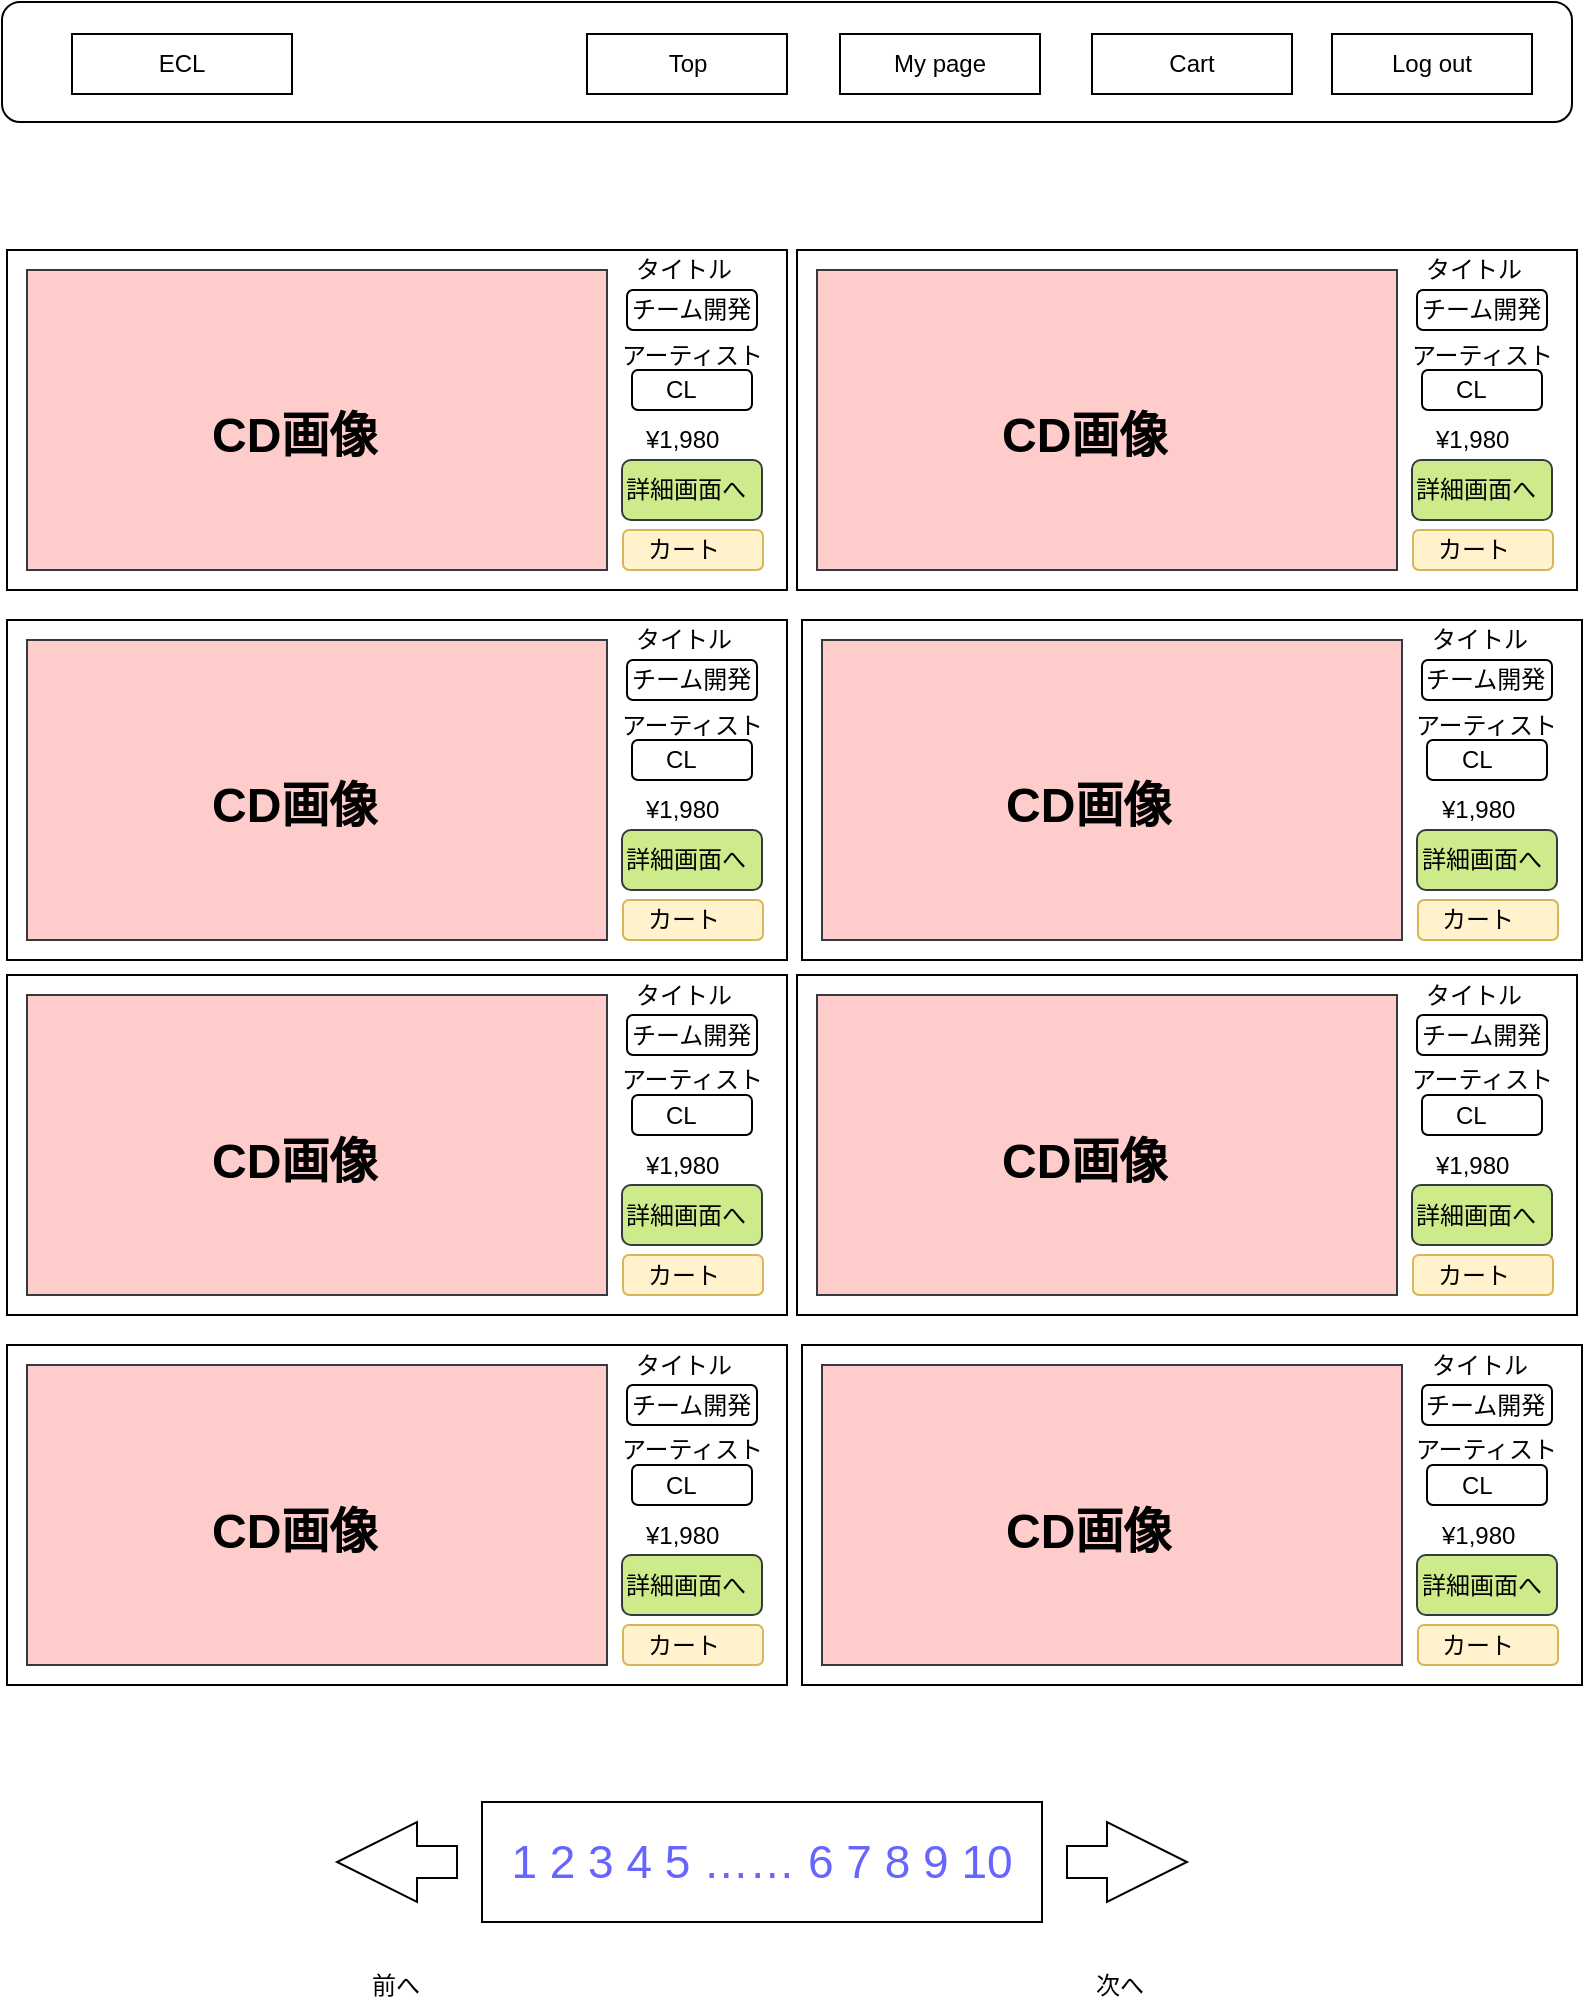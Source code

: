 <mxfile version="10.8.9" type="github"><diagram id="DscVsH9sAaSAuxc2mQHo" name="Page-1"><mxGraphModel dx="1398" dy="726" grid="1" gridSize="10" guides="1" tooltips="1" connect="1" arrows="1" fold="1" page="1" pageScale="1" pageWidth="1169" pageHeight="1654" math="0" shadow="0"><root><mxCell id="0"/><mxCell id="1" parent="0"/><mxCell id="MUcNa298eYOiDR0zBk3g-1" value="" style="rounded=0;whiteSpace=wrap;html=1;strokeWidth=1;fillColor=none;gradientColor=none;align=left;" parent="1" vertex="1"><mxGeometry x="171.5" y="234" width="390" height="170" as="geometry"/></mxCell><mxCell id="MUcNa298eYOiDR0zBk3g-2" value="" style="rounded=0;whiteSpace=wrap;html=1;strokeWidth=1;fillColor=#ffcccc;align=left;strokeColor=#36393d;" parent="1" vertex="1"><mxGeometry x="181.5" y="244" width="290" height="150" as="geometry"/></mxCell><mxCell id="MUcNa298eYOiDR0zBk3g-3" value="&lt;h1&gt;CD画像&lt;/h1&gt;" style="text;html=1;resizable=0;points=[];autosize=1;align=left;verticalAlign=top;spacingTop=-4;" parent="1" vertex="1"><mxGeometry x="271.5" y="294" width="100" height="50" as="geometry"/></mxCell><mxCell id="MUcNa298eYOiDR0zBk3g-4" value="詳細画面へ" style="rounded=1;whiteSpace=wrap;html=1;strokeWidth=1;fillColor=#cdeb8b;align=left;strokeColor=#36393d;" parent="1" vertex="1"><mxGeometry x="479" y="339" width="70" height="30" as="geometry"/></mxCell><mxCell id="MUcNa298eYOiDR0zBk3g-5" value="タイトル" style="text;html=1;resizable=0;points=[];autosize=1;align=left;verticalAlign=top;spacingTop=-4;" parent="1" vertex="1"><mxGeometry x="484" y="234" width="60" height="20" as="geometry"/></mxCell><mxCell id="MUcNa298eYOiDR0zBk3g-6" value="チーム開発" style="text;html=1;resizable=0;points=[];autosize=1;align=left;verticalAlign=top;spacingTop=-4;" parent="1" vertex="1"><mxGeometry x="481.5" y="254" width="80" height="20" as="geometry"/></mxCell><mxCell id="MUcNa298eYOiDR0zBk3g-7" value="" style="rounded=1;whiteSpace=wrap;html=1;strokeWidth=1;fillColor=none;gradientColor=none;align=left;" parent="1" vertex="1"><mxGeometry x="484" y="294" width="60" height="20" as="geometry"/></mxCell><mxCell id="MUcNa298eYOiDR0zBk3g-8" value="" style="rounded=1;whiteSpace=wrap;html=1;strokeWidth=1;fillColor=none;gradientColor=none;align=left;" parent="1" vertex="1"><mxGeometry x="481.5" y="254" width="65" height="20" as="geometry"/></mxCell><mxCell id="MUcNa298eYOiDR0zBk3g-9" value="CL" style="text;html=1;resizable=0;points=[];autosize=1;align=left;verticalAlign=top;spacingTop=-4;" parent="1" vertex="1"><mxGeometry x="499" y="294" width="30" height="20" as="geometry"/></mxCell><mxCell id="MUcNa298eYOiDR0zBk3g-10" value="¥1,980" style="text;html=1;resizable=0;points=[];autosize=1;align=left;verticalAlign=top;spacingTop=-4;" parent="1" vertex="1"><mxGeometry x="489" y="319" width="50" height="20" as="geometry"/></mxCell><mxCell id="MUcNa298eYOiDR0zBk3g-11" value="アーティスト" style="text;html=1;resizable=0;points=[];autosize=1;align=left;verticalAlign=top;spacingTop=-4;" parent="1" vertex="1"><mxGeometry x="476.5" y="276.5" width="90" height="20" as="geometry"/></mxCell><mxCell id="MUcNa298eYOiDR0zBk3g-12" value="" style="rounded=1;whiteSpace=wrap;html=1;strokeWidth=1;fillColor=#fff2cc;align=left;strokeColor=#d6b656;" parent="1" vertex="1"><mxGeometry x="479.5" y="374" width="70" height="20" as="geometry"/></mxCell><mxCell id="MUcNa298eYOiDR0zBk3g-13" value="カート" style="text;html=1;resizable=0;points=[];autosize=1;align=left;verticalAlign=top;spacingTop=-4;" parent="1" vertex="1"><mxGeometry x="489.5" y="374" width="50" height="20" as="geometry"/></mxCell><mxCell id="MUcNa298eYOiDR0zBk3g-14" value="" style="rounded=0;whiteSpace=wrap;html=1;strokeWidth=1;fillColor=none;gradientColor=none;align=left;" parent="1" vertex="1"><mxGeometry x="566.5" y="234" width="390" height="170" as="geometry"/></mxCell><mxCell id="MUcNa298eYOiDR0zBk3g-15" value="" style="rounded=0;whiteSpace=wrap;html=1;strokeWidth=1;fillColor=#ffcccc;align=left;strokeColor=#36393d;" parent="1" vertex="1"><mxGeometry x="576.5" y="244" width="290" height="150" as="geometry"/></mxCell><mxCell id="MUcNa298eYOiDR0zBk3g-16" value="&lt;h1&gt;CD画像&lt;/h1&gt;" style="text;html=1;resizable=0;points=[];autosize=1;align=left;verticalAlign=top;spacingTop=-4;" parent="1" vertex="1"><mxGeometry x="666.5" y="294" width="100" height="50" as="geometry"/></mxCell><mxCell id="MUcNa298eYOiDR0zBk3g-17" value="詳細画面へ" style="rounded=1;whiteSpace=wrap;html=1;strokeWidth=1;fillColor=#cdeb8b;align=left;strokeColor=#36393d;" parent="1" vertex="1"><mxGeometry x="874" y="339" width="70" height="30" as="geometry"/></mxCell><mxCell id="MUcNa298eYOiDR0zBk3g-18" value="タイトル" style="text;html=1;resizable=0;points=[];autosize=1;align=left;verticalAlign=top;spacingTop=-4;" parent="1" vertex="1"><mxGeometry x="879" y="234" width="60" height="20" as="geometry"/></mxCell><mxCell id="MUcNa298eYOiDR0zBk3g-19" value="チーム開発" style="text;html=1;resizable=0;points=[];autosize=1;align=left;verticalAlign=top;spacingTop=-4;" parent="1" vertex="1"><mxGeometry x="876.5" y="254" width="80" height="20" as="geometry"/></mxCell><mxCell id="MUcNa298eYOiDR0zBk3g-20" value="" style="rounded=1;whiteSpace=wrap;html=1;strokeWidth=1;fillColor=none;gradientColor=none;align=left;" parent="1" vertex="1"><mxGeometry x="879" y="294" width="60" height="20" as="geometry"/></mxCell><mxCell id="MUcNa298eYOiDR0zBk3g-21" value="" style="rounded=1;whiteSpace=wrap;html=1;strokeWidth=1;fillColor=none;gradientColor=none;align=left;" parent="1" vertex="1"><mxGeometry x="876.5" y="254" width="65" height="20" as="geometry"/></mxCell><mxCell id="MUcNa298eYOiDR0zBk3g-22" value="CL" style="text;html=1;resizable=0;points=[];autosize=1;align=left;verticalAlign=top;spacingTop=-4;" parent="1" vertex="1"><mxGeometry x="894" y="294" width="30" height="20" as="geometry"/></mxCell><mxCell id="MUcNa298eYOiDR0zBk3g-23" value="¥1,980" style="text;html=1;resizable=0;points=[];autosize=1;align=left;verticalAlign=top;spacingTop=-4;" parent="1" vertex="1"><mxGeometry x="884" y="319" width="50" height="20" as="geometry"/></mxCell><mxCell id="MUcNa298eYOiDR0zBk3g-24" value="アーティスト" style="text;html=1;resizable=0;points=[];autosize=1;align=left;verticalAlign=top;spacingTop=-4;" parent="1" vertex="1"><mxGeometry x="871.5" y="276.5" width="90" height="20" as="geometry"/></mxCell><mxCell id="MUcNa298eYOiDR0zBk3g-25" value="" style="rounded=1;whiteSpace=wrap;html=1;strokeWidth=1;fillColor=#fff2cc;align=left;strokeColor=#d6b656;" parent="1" vertex="1"><mxGeometry x="874.5" y="374" width="70" height="20" as="geometry"/></mxCell><mxCell id="MUcNa298eYOiDR0zBk3g-26" value="カート" style="text;html=1;resizable=0;points=[];autosize=1;align=left;verticalAlign=top;spacingTop=-4;" parent="1" vertex="1"><mxGeometry x="884.5" y="374" width="50" height="20" as="geometry"/></mxCell><mxCell id="MUcNa298eYOiDR0zBk3g-27" value="" style="rounded=0;whiteSpace=wrap;html=1;strokeWidth=1;fillColor=none;gradientColor=none;align=left;" parent="1" vertex="1"><mxGeometry x="171.5" y="419" width="390" height="170" as="geometry"/></mxCell><mxCell id="MUcNa298eYOiDR0zBk3g-28" value="" style="rounded=0;whiteSpace=wrap;html=1;strokeWidth=1;fillColor=#ffcccc;align=left;strokeColor=#36393d;" parent="1" vertex="1"><mxGeometry x="181.5" y="429" width="290" height="150" as="geometry"/></mxCell><mxCell id="MUcNa298eYOiDR0zBk3g-29" value="&lt;h1&gt;CD画像&lt;/h1&gt;" style="text;html=1;resizable=0;points=[];autosize=1;align=left;verticalAlign=top;spacingTop=-4;" parent="1" vertex="1"><mxGeometry x="271.5" y="479" width="100" height="50" as="geometry"/></mxCell><mxCell id="MUcNa298eYOiDR0zBk3g-30" value="詳細画面へ" style="rounded=1;whiteSpace=wrap;html=1;strokeWidth=1;fillColor=#cdeb8b;align=left;strokeColor=#36393d;" parent="1" vertex="1"><mxGeometry x="479" y="524" width="70" height="30" as="geometry"/></mxCell><mxCell id="MUcNa298eYOiDR0zBk3g-31" value="タイトル" style="text;html=1;resizable=0;points=[];autosize=1;align=left;verticalAlign=top;spacingTop=-4;" parent="1" vertex="1"><mxGeometry x="484" y="419" width="60" height="20" as="geometry"/></mxCell><mxCell id="MUcNa298eYOiDR0zBk3g-32" value="チーム開発" style="text;html=1;resizable=0;points=[];autosize=1;align=left;verticalAlign=top;spacingTop=-4;" parent="1" vertex="1"><mxGeometry x="481.5" y="439" width="80" height="20" as="geometry"/></mxCell><mxCell id="MUcNa298eYOiDR0zBk3g-33" value="" style="rounded=1;whiteSpace=wrap;html=1;strokeWidth=1;fillColor=none;gradientColor=none;align=left;" parent="1" vertex="1"><mxGeometry x="484" y="479" width="60" height="20" as="geometry"/></mxCell><mxCell id="MUcNa298eYOiDR0zBk3g-34" value="" style="rounded=1;whiteSpace=wrap;html=1;strokeWidth=1;fillColor=none;gradientColor=none;align=left;" parent="1" vertex="1"><mxGeometry x="481.5" y="439" width="65" height="20" as="geometry"/></mxCell><mxCell id="MUcNa298eYOiDR0zBk3g-35" value="CL" style="text;html=1;resizable=0;points=[];autosize=1;align=left;verticalAlign=top;spacingTop=-4;" parent="1" vertex="1"><mxGeometry x="499" y="479" width="30" height="20" as="geometry"/></mxCell><mxCell id="MUcNa298eYOiDR0zBk3g-36" value="¥1,980" style="text;html=1;resizable=0;points=[];autosize=1;align=left;verticalAlign=top;spacingTop=-4;" parent="1" vertex="1"><mxGeometry x="489" y="504" width="50" height="20" as="geometry"/></mxCell><mxCell id="MUcNa298eYOiDR0zBk3g-37" value="アーティスト" style="text;html=1;resizable=0;points=[];autosize=1;align=left;verticalAlign=top;spacingTop=-4;" parent="1" vertex="1"><mxGeometry x="476.5" y="461.5" width="90" height="20" as="geometry"/></mxCell><mxCell id="MUcNa298eYOiDR0zBk3g-38" value="" style="rounded=1;whiteSpace=wrap;html=1;strokeWidth=1;fillColor=#fff2cc;align=left;strokeColor=#d6b656;" parent="1" vertex="1"><mxGeometry x="479.5" y="559" width="70" height="20" as="geometry"/></mxCell><mxCell id="MUcNa298eYOiDR0zBk3g-39" value="カート" style="text;html=1;resizable=0;points=[];autosize=1;align=left;verticalAlign=top;spacingTop=-4;" parent="1" vertex="1"><mxGeometry x="489.5" y="559" width="50" height="20" as="geometry"/></mxCell><mxCell id="MUcNa298eYOiDR0zBk3g-40" value="" style="rounded=0;whiteSpace=wrap;html=1;strokeWidth=1;fillColor=none;gradientColor=none;align=left;" parent="1" vertex="1"><mxGeometry x="569" y="419" width="390" height="170" as="geometry"/></mxCell><mxCell id="MUcNa298eYOiDR0zBk3g-41" value="" style="rounded=0;whiteSpace=wrap;html=1;strokeWidth=1;fillColor=#ffcccc;align=left;strokeColor=#36393d;" parent="1" vertex="1"><mxGeometry x="579" y="429" width="290" height="150" as="geometry"/></mxCell><mxCell id="MUcNa298eYOiDR0zBk3g-42" value="&lt;h1&gt;CD画像&lt;/h1&gt;" style="text;html=1;resizable=0;points=[];autosize=1;align=left;verticalAlign=top;spacingTop=-4;" parent="1" vertex="1"><mxGeometry x="669" y="479" width="100" height="50" as="geometry"/></mxCell><mxCell id="MUcNa298eYOiDR0zBk3g-43" value="詳細画面へ" style="rounded=1;whiteSpace=wrap;html=1;strokeWidth=1;fillColor=#cdeb8b;align=left;strokeColor=#36393d;" parent="1" vertex="1"><mxGeometry x="876.5" y="524" width="70" height="30" as="geometry"/></mxCell><mxCell id="MUcNa298eYOiDR0zBk3g-44" value="タイトル" style="text;html=1;resizable=0;points=[];autosize=1;align=left;verticalAlign=top;spacingTop=-4;" parent="1" vertex="1"><mxGeometry x="881.5" y="419" width="60" height="20" as="geometry"/></mxCell><mxCell id="MUcNa298eYOiDR0zBk3g-45" value="チーム開発" style="text;html=1;resizable=0;points=[];autosize=1;align=left;verticalAlign=top;spacingTop=-4;" parent="1" vertex="1"><mxGeometry x="879" y="439" width="80" height="20" as="geometry"/></mxCell><mxCell id="MUcNa298eYOiDR0zBk3g-46" value="" style="rounded=1;whiteSpace=wrap;html=1;strokeWidth=1;fillColor=none;gradientColor=none;align=left;" parent="1" vertex="1"><mxGeometry x="881.5" y="479" width="60" height="20" as="geometry"/></mxCell><mxCell id="MUcNa298eYOiDR0zBk3g-47" value="" style="rounded=1;whiteSpace=wrap;html=1;strokeWidth=1;fillColor=none;gradientColor=none;align=left;" parent="1" vertex="1"><mxGeometry x="879" y="439" width="65" height="20" as="geometry"/></mxCell><mxCell id="MUcNa298eYOiDR0zBk3g-48" value="CL" style="text;html=1;resizable=0;points=[];autosize=1;align=left;verticalAlign=top;spacingTop=-4;" parent="1" vertex="1"><mxGeometry x="896.5" y="479" width="30" height="20" as="geometry"/></mxCell><mxCell id="MUcNa298eYOiDR0zBk3g-49" value="¥1,980" style="text;html=1;resizable=0;points=[];autosize=1;align=left;verticalAlign=top;spacingTop=-4;" parent="1" vertex="1"><mxGeometry x="886.5" y="504" width="50" height="20" as="geometry"/></mxCell><mxCell id="MUcNa298eYOiDR0zBk3g-50" value="アーティスト" style="text;html=1;resizable=0;points=[];autosize=1;align=left;verticalAlign=top;spacingTop=-4;" parent="1" vertex="1"><mxGeometry x="874" y="461.5" width="90" height="20" as="geometry"/></mxCell><mxCell id="MUcNa298eYOiDR0zBk3g-51" value="" style="rounded=1;whiteSpace=wrap;html=1;strokeWidth=1;fillColor=#fff2cc;align=left;strokeColor=#d6b656;" parent="1" vertex="1"><mxGeometry x="877" y="559" width="70" height="20" as="geometry"/></mxCell><mxCell id="MUcNa298eYOiDR0zBk3g-52" value="カート" style="text;html=1;resizable=0;points=[];autosize=1;align=left;verticalAlign=top;spacingTop=-4;" parent="1" vertex="1"><mxGeometry x="887" y="559" width="50" height="20" as="geometry"/></mxCell><mxCell id="MUcNa298eYOiDR0zBk3g-53" value="" style="rounded=0;whiteSpace=wrap;html=1;strokeWidth=1;fillColor=none;gradientColor=none;align=left;" parent="1" vertex="1"><mxGeometry x="171.5" y="596.5" width="390" height="170" as="geometry"/></mxCell><mxCell id="MUcNa298eYOiDR0zBk3g-54" value="" style="rounded=0;whiteSpace=wrap;html=1;strokeWidth=1;fillColor=#ffcccc;align=left;strokeColor=#36393d;" parent="1" vertex="1"><mxGeometry x="181.5" y="606.5" width="290" height="150" as="geometry"/></mxCell><mxCell id="MUcNa298eYOiDR0zBk3g-55" value="&lt;h1&gt;CD画像&lt;/h1&gt;" style="text;html=1;resizable=0;points=[];autosize=1;align=left;verticalAlign=top;spacingTop=-4;" parent="1" vertex="1"><mxGeometry x="271.5" y="656.5" width="100" height="50" as="geometry"/></mxCell><mxCell id="MUcNa298eYOiDR0zBk3g-56" value="詳細画面へ" style="rounded=1;whiteSpace=wrap;html=1;strokeWidth=1;fillColor=#cdeb8b;align=left;strokeColor=#36393d;" parent="1" vertex="1"><mxGeometry x="479" y="701.5" width="70" height="30" as="geometry"/></mxCell><mxCell id="MUcNa298eYOiDR0zBk3g-57" value="タイトル" style="text;html=1;resizable=0;points=[];autosize=1;align=left;verticalAlign=top;spacingTop=-4;" parent="1" vertex="1"><mxGeometry x="484" y="596.5" width="60" height="20" as="geometry"/></mxCell><mxCell id="MUcNa298eYOiDR0zBk3g-58" value="チーム開発" style="text;html=1;resizable=0;points=[];autosize=1;align=left;verticalAlign=top;spacingTop=-4;" parent="1" vertex="1"><mxGeometry x="481.5" y="616.5" width="80" height="20" as="geometry"/></mxCell><mxCell id="MUcNa298eYOiDR0zBk3g-59" value="" style="rounded=1;whiteSpace=wrap;html=1;strokeWidth=1;fillColor=none;gradientColor=none;align=left;" parent="1" vertex="1"><mxGeometry x="484" y="656.5" width="60" height="20" as="geometry"/></mxCell><mxCell id="MUcNa298eYOiDR0zBk3g-60" value="" style="rounded=1;whiteSpace=wrap;html=1;strokeWidth=1;fillColor=none;gradientColor=none;align=left;" parent="1" vertex="1"><mxGeometry x="481.5" y="616.5" width="65" height="20" as="geometry"/></mxCell><mxCell id="MUcNa298eYOiDR0zBk3g-61" value="CL" style="text;html=1;resizable=0;points=[];autosize=1;align=left;verticalAlign=top;spacingTop=-4;" parent="1" vertex="1"><mxGeometry x="499" y="656.5" width="30" height="20" as="geometry"/></mxCell><mxCell id="MUcNa298eYOiDR0zBk3g-62" value="¥1,980" style="text;html=1;resizable=0;points=[];autosize=1;align=left;verticalAlign=top;spacingTop=-4;" parent="1" vertex="1"><mxGeometry x="489" y="681.5" width="50" height="20" as="geometry"/></mxCell><mxCell id="MUcNa298eYOiDR0zBk3g-63" value="アーティスト" style="text;html=1;resizable=0;points=[];autosize=1;align=left;verticalAlign=top;spacingTop=-4;" parent="1" vertex="1"><mxGeometry x="476.5" y="639" width="90" height="20" as="geometry"/></mxCell><mxCell id="MUcNa298eYOiDR0zBk3g-64" value="" style="rounded=1;whiteSpace=wrap;html=1;strokeWidth=1;fillColor=#fff2cc;align=left;strokeColor=#d6b656;" parent="1" vertex="1"><mxGeometry x="479.5" y="736.5" width="70" height="20" as="geometry"/></mxCell><mxCell id="MUcNa298eYOiDR0zBk3g-65" value="カート" style="text;html=1;resizable=0;points=[];autosize=1;align=left;verticalAlign=top;spacingTop=-4;" parent="1" vertex="1"><mxGeometry x="489.5" y="736.5" width="50" height="20" as="geometry"/></mxCell><mxCell id="MUcNa298eYOiDR0zBk3g-66" value="" style="rounded=0;whiteSpace=wrap;html=1;strokeWidth=1;fillColor=none;gradientColor=none;align=left;" parent="1" vertex="1"><mxGeometry x="566.5" y="596.5" width="390" height="170" as="geometry"/></mxCell><mxCell id="MUcNa298eYOiDR0zBk3g-67" value="" style="rounded=0;whiteSpace=wrap;html=1;strokeWidth=1;fillColor=#ffcccc;align=left;strokeColor=#36393d;" parent="1" vertex="1"><mxGeometry x="576.5" y="606.5" width="290" height="150" as="geometry"/></mxCell><mxCell id="MUcNa298eYOiDR0zBk3g-68" value="&lt;h1&gt;CD画像&lt;/h1&gt;" style="text;html=1;resizable=0;points=[];autosize=1;align=left;verticalAlign=top;spacingTop=-4;" parent="1" vertex="1"><mxGeometry x="666.5" y="656.5" width="100" height="50" as="geometry"/></mxCell><mxCell id="MUcNa298eYOiDR0zBk3g-69" value="詳細画面へ" style="rounded=1;whiteSpace=wrap;html=1;strokeWidth=1;fillColor=#cdeb8b;align=left;strokeColor=#36393d;" parent="1" vertex="1"><mxGeometry x="874" y="701.5" width="70" height="30" as="geometry"/></mxCell><mxCell id="MUcNa298eYOiDR0zBk3g-70" value="タイトル" style="text;html=1;resizable=0;points=[];autosize=1;align=left;verticalAlign=top;spacingTop=-4;" parent="1" vertex="1"><mxGeometry x="879" y="596.5" width="60" height="20" as="geometry"/></mxCell><mxCell id="MUcNa298eYOiDR0zBk3g-71" value="チーム開発" style="text;html=1;resizable=0;points=[];autosize=1;align=left;verticalAlign=top;spacingTop=-4;" parent="1" vertex="1"><mxGeometry x="876.5" y="616.5" width="80" height="20" as="geometry"/></mxCell><mxCell id="MUcNa298eYOiDR0zBk3g-72" value="" style="rounded=1;whiteSpace=wrap;html=1;strokeWidth=1;fillColor=none;gradientColor=none;align=left;" parent="1" vertex="1"><mxGeometry x="879" y="656.5" width="60" height="20" as="geometry"/></mxCell><mxCell id="MUcNa298eYOiDR0zBk3g-73" value="" style="rounded=1;whiteSpace=wrap;html=1;strokeWidth=1;fillColor=none;gradientColor=none;align=left;" parent="1" vertex="1"><mxGeometry x="876.5" y="616.5" width="65" height="20" as="geometry"/></mxCell><mxCell id="MUcNa298eYOiDR0zBk3g-74" value="CL" style="text;html=1;resizable=0;points=[];autosize=1;align=left;verticalAlign=top;spacingTop=-4;" parent="1" vertex="1"><mxGeometry x="894" y="656.5" width="30" height="20" as="geometry"/></mxCell><mxCell id="MUcNa298eYOiDR0zBk3g-75" value="¥1,980" style="text;html=1;resizable=0;points=[];autosize=1;align=left;verticalAlign=top;spacingTop=-4;" parent="1" vertex="1"><mxGeometry x="884" y="681.5" width="50" height="20" as="geometry"/></mxCell><mxCell id="MUcNa298eYOiDR0zBk3g-76" value="アーティスト" style="text;html=1;resizable=0;points=[];autosize=1;align=left;verticalAlign=top;spacingTop=-4;" parent="1" vertex="1"><mxGeometry x="871.5" y="639" width="90" height="20" as="geometry"/></mxCell><mxCell id="MUcNa298eYOiDR0zBk3g-77" value="" style="rounded=1;whiteSpace=wrap;html=1;strokeWidth=1;fillColor=#fff2cc;align=left;strokeColor=#d6b656;" parent="1" vertex="1"><mxGeometry x="874.5" y="736.5" width="70" height="20" as="geometry"/></mxCell><mxCell id="MUcNa298eYOiDR0zBk3g-78" value="カート" style="text;html=1;resizable=0;points=[];autosize=1;align=left;verticalAlign=top;spacingTop=-4;" parent="1" vertex="1"><mxGeometry x="884.5" y="736.5" width="50" height="20" as="geometry"/></mxCell><mxCell id="MUcNa298eYOiDR0zBk3g-79" value="" style="rounded=0;whiteSpace=wrap;html=1;strokeWidth=1;fillColor=none;gradientColor=none;align=left;" parent="1" vertex="1"><mxGeometry x="171.5" y="781.5" width="390" height="170" as="geometry"/></mxCell><mxCell id="MUcNa298eYOiDR0zBk3g-80" value="" style="rounded=0;whiteSpace=wrap;html=1;strokeWidth=1;fillColor=#ffcccc;align=left;strokeColor=#36393d;" parent="1" vertex="1"><mxGeometry x="181.5" y="791.5" width="290" height="150" as="geometry"/></mxCell><mxCell id="MUcNa298eYOiDR0zBk3g-81" value="&lt;h1&gt;CD画像&lt;/h1&gt;" style="text;html=1;resizable=0;points=[];autosize=1;align=left;verticalAlign=top;spacingTop=-4;" parent="1" vertex="1"><mxGeometry x="271.5" y="841.5" width="100" height="50" as="geometry"/></mxCell><mxCell id="MUcNa298eYOiDR0zBk3g-82" value="詳細画面へ" style="rounded=1;whiteSpace=wrap;html=1;strokeWidth=1;fillColor=#cdeb8b;align=left;strokeColor=#36393d;" parent="1" vertex="1"><mxGeometry x="479" y="886.5" width="70" height="30" as="geometry"/></mxCell><mxCell id="MUcNa298eYOiDR0zBk3g-83" value="タイトル" style="text;html=1;resizable=0;points=[];autosize=1;align=left;verticalAlign=top;spacingTop=-4;" parent="1" vertex="1"><mxGeometry x="484" y="781.5" width="60" height="20" as="geometry"/></mxCell><mxCell id="MUcNa298eYOiDR0zBk3g-84" value="チーム開発" style="text;html=1;resizable=0;points=[];autosize=1;align=left;verticalAlign=top;spacingTop=-4;" parent="1" vertex="1"><mxGeometry x="481.5" y="801.5" width="80" height="20" as="geometry"/></mxCell><mxCell id="MUcNa298eYOiDR0zBk3g-85" value="" style="rounded=1;whiteSpace=wrap;html=1;strokeWidth=1;fillColor=none;gradientColor=none;align=left;" parent="1" vertex="1"><mxGeometry x="484" y="841.5" width="60" height="20" as="geometry"/></mxCell><mxCell id="MUcNa298eYOiDR0zBk3g-86" value="" style="rounded=1;whiteSpace=wrap;html=1;strokeWidth=1;fillColor=none;gradientColor=none;align=left;" parent="1" vertex="1"><mxGeometry x="481.5" y="801.5" width="65" height="20" as="geometry"/></mxCell><mxCell id="MUcNa298eYOiDR0zBk3g-87" value="CL" style="text;html=1;resizable=0;points=[];autosize=1;align=left;verticalAlign=top;spacingTop=-4;" parent="1" vertex="1"><mxGeometry x="499" y="841.5" width="30" height="20" as="geometry"/></mxCell><mxCell id="MUcNa298eYOiDR0zBk3g-88" value="¥1,980" style="text;html=1;resizable=0;points=[];autosize=1;align=left;verticalAlign=top;spacingTop=-4;" parent="1" vertex="1"><mxGeometry x="489" y="866.5" width="50" height="20" as="geometry"/></mxCell><mxCell id="MUcNa298eYOiDR0zBk3g-89" value="アーティスト" style="text;html=1;resizable=0;points=[];autosize=1;align=left;verticalAlign=top;spacingTop=-4;" parent="1" vertex="1"><mxGeometry x="476.5" y="824" width="90" height="20" as="geometry"/></mxCell><mxCell id="MUcNa298eYOiDR0zBk3g-90" value="" style="rounded=1;whiteSpace=wrap;html=1;strokeWidth=1;fillColor=#fff2cc;align=left;strokeColor=#d6b656;" parent="1" vertex="1"><mxGeometry x="479.5" y="921.5" width="70" height="20" as="geometry"/></mxCell><mxCell id="MUcNa298eYOiDR0zBk3g-91" value="カート" style="text;html=1;resizable=0;points=[];autosize=1;align=left;verticalAlign=top;spacingTop=-4;" parent="1" vertex="1"><mxGeometry x="489.5" y="921.5" width="50" height="20" as="geometry"/></mxCell><mxCell id="MUcNa298eYOiDR0zBk3g-92" value="" style="rounded=0;whiteSpace=wrap;html=1;strokeWidth=1;fillColor=none;gradientColor=none;align=left;" parent="1" vertex="1"><mxGeometry x="569" y="781.5" width="390" height="170" as="geometry"/></mxCell><mxCell id="MUcNa298eYOiDR0zBk3g-93" value="" style="rounded=0;whiteSpace=wrap;html=1;strokeWidth=1;fillColor=#ffcccc;align=left;strokeColor=#36393d;" parent="1" vertex="1"><mxGeometry x="579" y="791.5" width="290" height="150" as="geometry"/></mxCell><mxCell id="MUcNa298eYOiDR0zBk3g-94" value="&lt;h1&gt;CD画像&lt;/h1&gt;" style="text;html=1;resizable=0;points=[];autosize=1;align=left;verticalAlign=top;spacingTop=-4;" parent="1" vertex="1"><mxGeometry x="669" y="841.5" width="100" height="50" as="geometry"/></mxCell><mxCell id="MUcNa298eYOiDR0zBk3g-95" value="詳細画面へ" style="rounded=1;whiteSpace=wrap;html=1;strokeWidth=1;fillColor=#cdeb8b;align=left;strokeColor=#36393d;" parent="1" vertex="1"><mxGeometry x="876.5" y="886.5" width="70" height="30" as="geometry"/></mxCell><mxCell id="MUcNa298eYOiDR0zBk3g-96" value="タイトル" style="text;html=1;resizable=0;points=[];autosize=1;align=left;verticalAlign=top;spacingTop=-4;" parent="1" vertex="1"><mxGeometry x="881.5" y="781.5" width="60" height="20" as="geometry"/></mxCell><mxCell id="MUcNa298eYOiDR0zBk3g-97" value="チーム開発" style="text;html=1;resizable=0;points=[];autosize=1;align=left;verticalAlign=top;spacingTop=-4;" parent="1" vertex="1"><mxGeometry x="879" y="801.5" width="80" height="20" as="geometry"/></mxCell><mxCell id="MUcNa298eYOiDR0zBk3g-98" value="" style="rounded=1;whiteSpace=wrap;html=1;strokeWidth=1;fillColor=none;gradientColor=none;align=left;" parent="1" vertex="1"><mxGeometry x="881.5" y="841.5" width="60" height="20" as="geometry"/></mxCell><mxCell id="MUcNa298eYOiDR0zBk3g-99" value="" style="rounded=1;whiteSpace=wrap;html=1;strokeWidth=1;fillColor=none;gradientColor=none;align=left;" parent="1" vertex="1"><mxGeometry x="879" y="801.5" width="65" height="20" as="geometry"/></mxCell><mxCell id="MUcNa298eYOiDR0zBk3g-100" value="CL" style="text;html=1;resizable=0;points=[];autosize=1;align=left;verticalAlign=top;spacingTop=-4;" parent="1" vertex="1"><mxGeometry x="896.5" y="841.5" width="30" height="20" as="geometry"/></mxCell><mxCell id="MUcNa298eYOiDR0zBk3g-101" value="¥1,980" style="text;html=1;resizable=0;points=[];autosize=1;align=left;verticalAlign=top;spacingTop=-4;" parent="1" vertex="1"><mxGeometry x="886.5" y="866.5" width="50" height="20" as="geometry"/></mxCell><mxCell id="MUcNa298eYOiDR0zBk3g-102" value="アーティスト" style="text;html=1;resizable=0;points=[];autosize=1;align=left;verticalAlign=top;spacingTop=-4;" parent="1" vertex="1"><mxGeometry x="874" y="824" width="90" height="20" as="geometry"/></mxCell><mxCell id="MUcNa298eYOiDR0zBk3g-103" value="" style="rounded=1;whiteSpace=wrap;html=1;strokeWidth=1;fillColor=#fff2cc;align=left;strokeColor=#d6b656;" parent="1" vertex="1"><mxGeometry x="877" y="921.5" width="70" height="20" as="geometry"/></mxCell><mxCell id="MUcNa298eYOiDR0zBk3g-104" value="カート" style="text;html=1;resizable=0;points=[];autosize=1;align=left;verticalAlign=top;spacingTop=-4;" parent="1" vertex="1"><mxGeometry x="887" y="921.5" width="50" height="20" as="geometry"/></mxCell><mxCell id="rBG6-YyPqXKqbJg-a3Ms-13" value="" style="html=1;shadow=0;dashed=0;align=center;verticalAlign=middle;shape=mxgraph.arrows2.arrow;dy=0.6;dx=40;notch=0;" parent="1" vertex="1"><mxGeometry x="701.5" y="1020" width="60" height="40" as="geometry"/></mxCell><mxCell id="rBG6-YyPqXKqbJg-a3Ms-14" value="" style="html=1;shadow=0;dashed=0;align=center;verticalAlign=middle;shape=mxgraph.arrows2.arrow;dy=0.6;dx=40;notch=0;rotation=180;" parent="1" vertex="1"><mxGeometry x="336.5" y="1020" width="60" height="40" as="geometry"/></mxCell><mxCell id="rxh86GcH8p_413Kdt4DW-7" value="" style="rounded=1;whiteSpace=wrap;html=1;" parent="1" vertex="1"><mxGeometry x="169" y="110" width="785" height="60" as="geometry"/></mxCell><mxCell id="rxh86GcH8p_413Kdt4DW-8" value="ECL" style="rounded=0;whiteSpace=wrap;html=1;" parent="1" vertex="1"><mxGeometry x="204" y="126" width="110" height="30" as="geometry"/></mxCell><mxCell id="rxh86GcH8p_413Kdt4DW-9" value="Top" style="rounded=0;whiteSpace=wrap;html=1;" parent="1" vertex="1"><mxGeometry x="461.5" y="126" width="100" height="30" as="geometry"/></mxCell><mxCell id="rxh86GcH8p_413Kdt4DW-10" value="Cart" style="rounded=0;whiteSpace=wrap;html=1;" parent="1" vertex="1"><mxGeometry x="714" y="126" width="100" height="30" as="geometry"/></mxCell><mxCell id="rxh86GcH8p_413Kdt4DW-11" value="Log out" style="rounded=0;whiteSpace=wrap;html=1;" parent="1" vertex="1"><mxGeometry x="834" y="126" width="100" height="30" as="geometry"/></mxCell><mxCell id="rxh86GcH8p_413Kdt4DW-12" value="My page" style="rounded=0;whiteSpace=wrap;html=1;" parent="1" vertex="1"><mxGeometry x="588" y="126" width="100" height="30" as="geometry"/></mxCell><mxCell id="x3eChF44-YQ1j1utTZWr-1" value="前へ" style="text;html=1;resizable=0;points=[];autosize=1;align=left;verticalAlign=top;spacingTop=-4;" parent="1" vertex="1"><mxGeometry x="351.5" y="1092" width="40" height="20" as="geometry"/></mxCell><mxCell id="x3eChF44-YQ1j1utTZWr-5" value="次へ" style="text;html=1;resizable=0;points=[];autosize=1;align=left;verticalAlign=top;spacingTop=-4;" parent="1" vertex="1"><mxGeometry x="714" y="1092" width="40" height="20" as="geometry"/></mxCell><mxCell id="vbRv2JYNG98b_qJVMU9N-4" value="1 2 3 4 5 …… 6 7 8 9 10" style="rounded=0;whiteSpace=wrap;html=1;fontSize=23;align=center;fontColor=#6666FF;" vertex="1" parent="1"><mxGeometry x="409" y="1010" width="280" height="60" as="geometry"/></mxCell></root></mxGraphModel></diagram></mxfile>